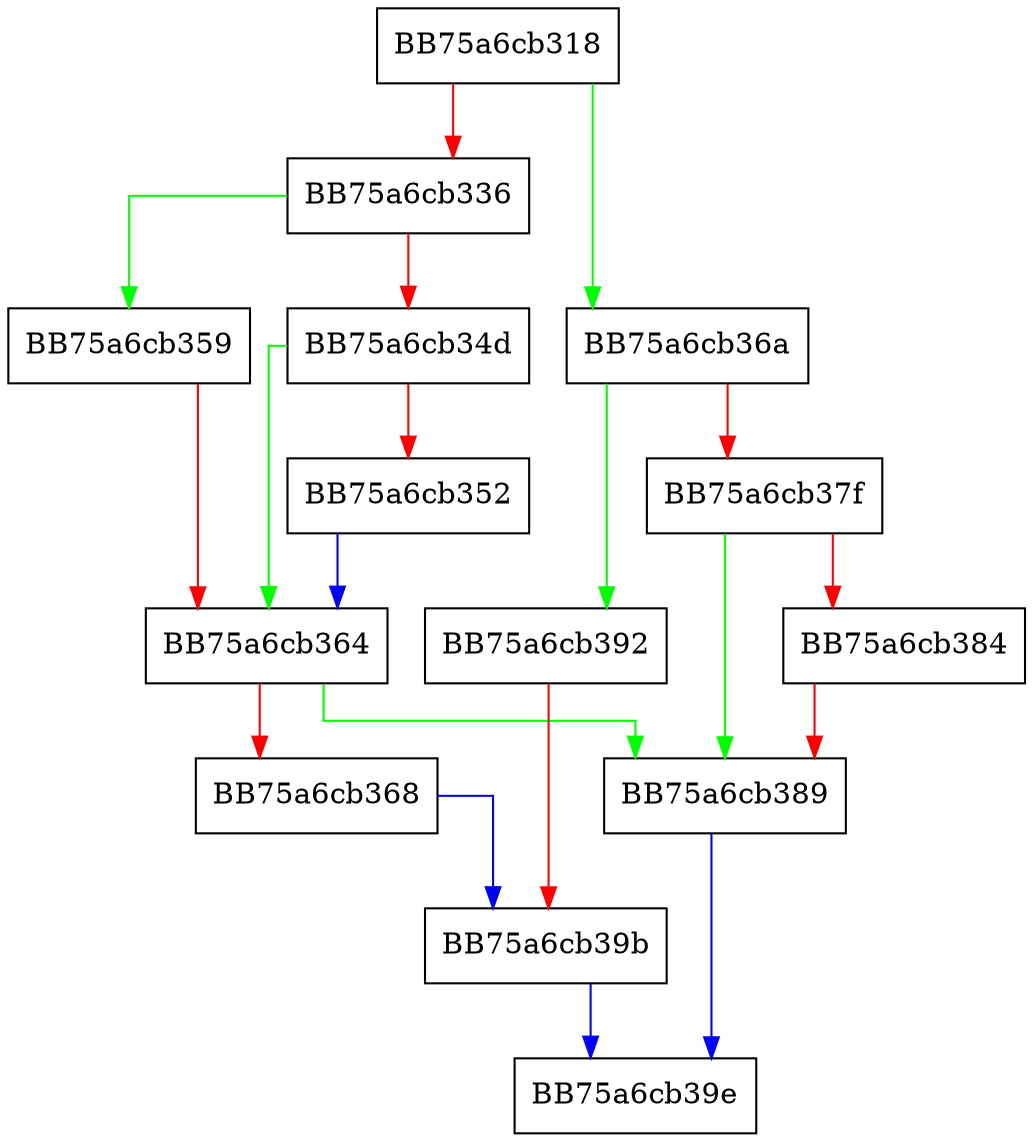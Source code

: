 digraph GetSyncDssQueryTimeout {
  node [shape="box"];
  graph [splines=ortho];
  BB75a6cb318 -> BB75a6cb36a [color="green"];
  BB75a6cb318 -> BB75a6cb336 [color="red"];
  BB75a6cb336 -> BB75a6cb359 [color="green"];
  BB75a6cb336 -> BB75a6cb34d [color="red"];
  BB75a6cb34d -> BB75a6cb364 [color="green"];
  BB75a6cb34d -> BB75a6cb352 [color="red"];
  BB75a6cb352 -> BB75a6cb364 [color="blue"];
  BB75a6cb359 -> BB75a6cb364 [color="red"];
  BB75a6cb364 -> BB75a6cb389 [color="green"];
  BB75a6cb364 -> BB75a6cb368 [color="red"];
  BB75a6cb368 -> BB75a6cb39b [color="blue"];
  BB75a6cb36a -> BB75a6cb392 [color="green"];
  BB75a6cb36a -> BB75a6cb37f [color="red"];
  BB75a6cb37f -> BB75a6cb389 [color="green"];
  BB75a6cb37f -> BB75a6cb384 [color="red"];
  BB75a6cb384 -> BB75a6cb389 [color="red"];
  BB75a6cb389 -> BB75a6cb39e [color="blue"];
  BB75a6cb392 -> BB75a6cb39b [color="red"];
  BB75a6cb39b -> BB75a6cb39e [color="blue"];
}